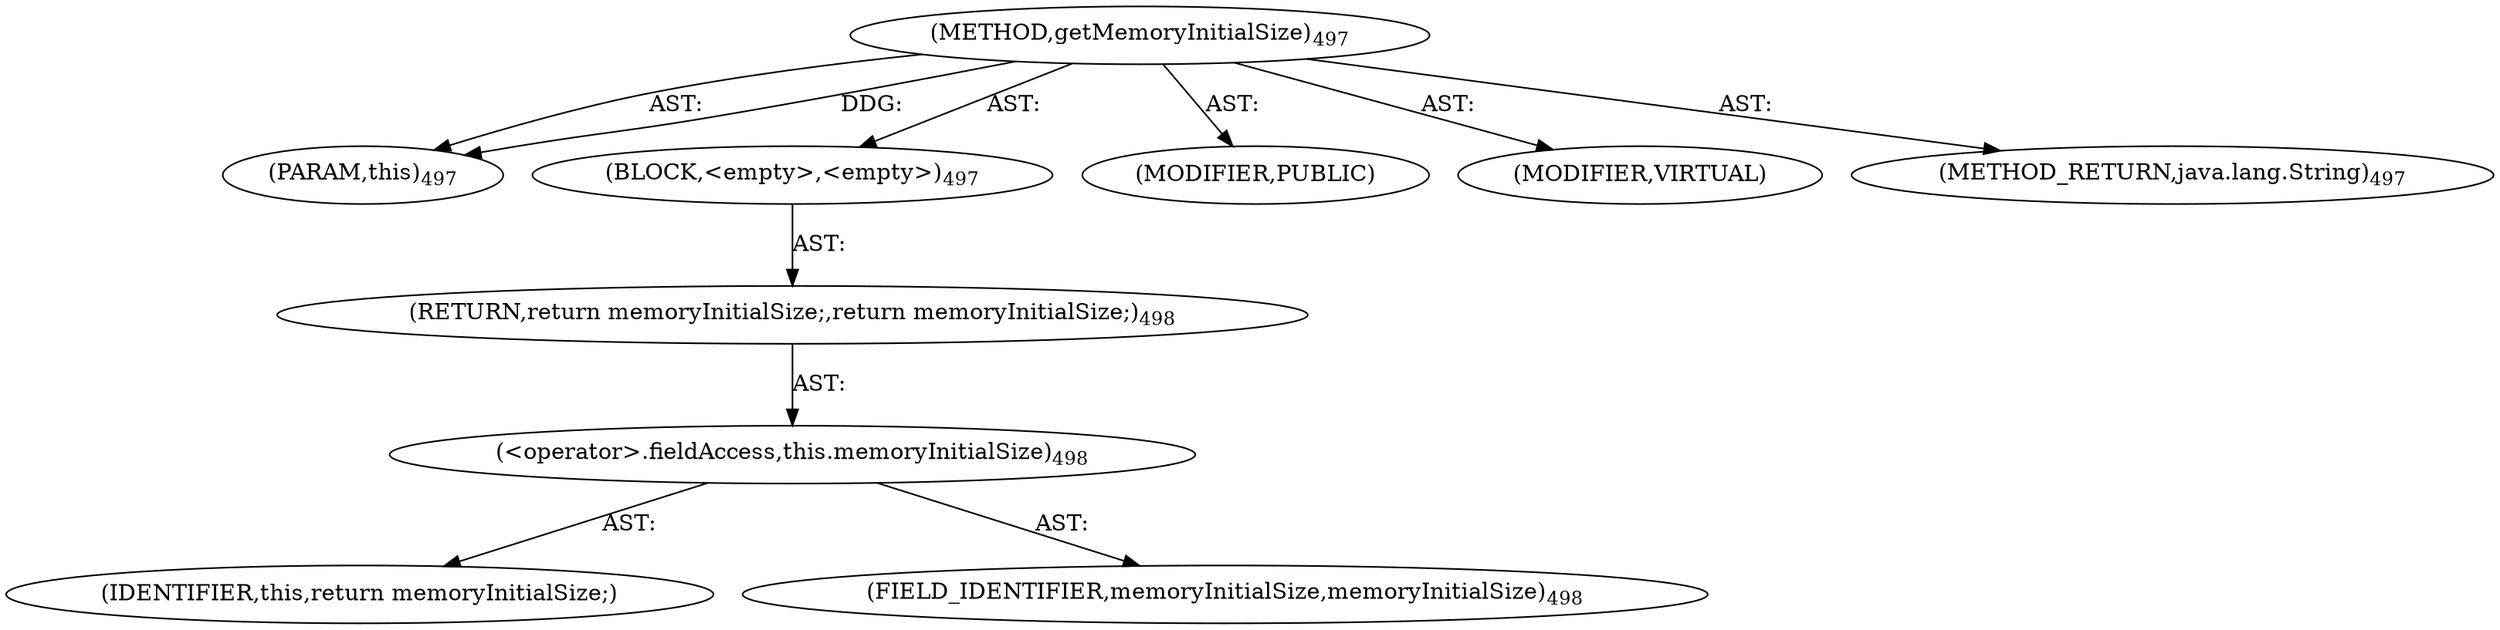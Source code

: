 digraph "getMemoryInitialSize" {  
"111669149730" [label = <(METHOD,getMemoryInitialSize)<SUB>497</SUB>> ]
"115964117062" [label = <(PARAM,this)<SUB>497</SUB>> ]
"25769803833" [label = <(BLOCK,&lt;empty&gt;,&lt;empty&gt;)<SUB>497</SUB>> ]
"146028888081" [label = <(RETURN,return memoryInitialSize;,return memoryInitialSize;)<SUB>498</SUB>> ]
"30064771251" [label = <(&lt;operator&gt;.fieldAccess,this.memoryInitialSize)<SUB>498</SUB>> ]
"68719476892" [label = <(IDENTIFIER,this,return memoryInitialSize;)> ]
"55834574931" [label = <(FIELD_IDENTIFIER,memoryInitialSize,memoryInitialSize)<SUB>498</SUB>> ]
"133143986273" [label = <(MODIFIER,PUBLIC)> ]
"133143986274" [label = <(MODIFIER,VIRTUAL)> ]
"128849018914" [label = <(METHOD_RETURN,java.lang.String)<SUB>497</SUB>> ]
  "111669149730" -> "115964117062"  [ label = "AST: "] 
  "111669149730" -> "25769803833"  [ label = "AST: "] 
  "111669149730" -> "133143986273"  [ label = "AST: "] 
  "111669149730" -> "133143986274"  [ label = "AST: "] 
  "111669149730" -> "128849018914"  [ label = "AST: "] 
  "25769803833" -> "146028888081"  [ label = "AST: "] 
  "146028888081" -> "30064771251"  [ label = "AST: "] 
  "30064771251" -> "68719476892"  [ label = "AST: "] 
  "30064771251" -> "55834574931"  [ label = "AST: "] 
  "111669149730" -> "115964117062"  [ label = "DDG: "] 
}
